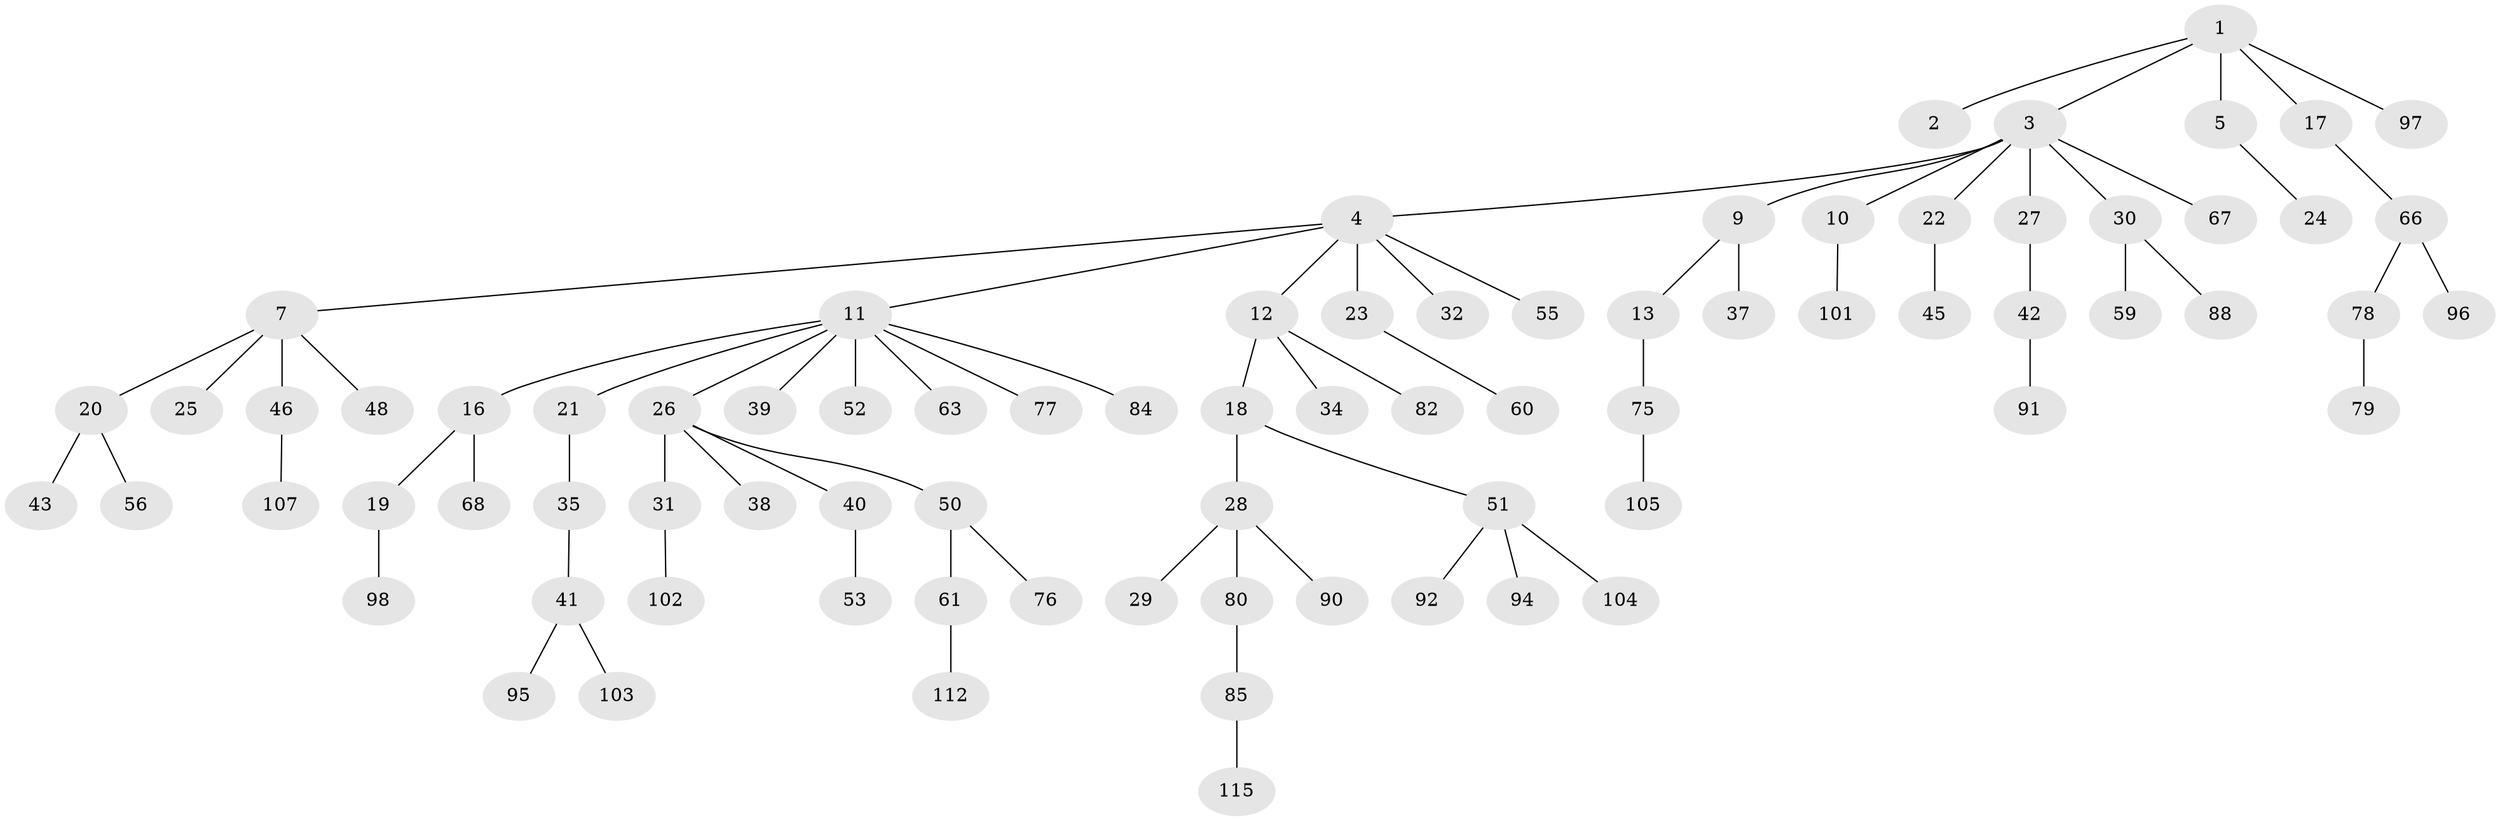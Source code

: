 // original degree distribution, {6: 0.008620689655172414, 1: 0.47413793103448276, 7: 0.008620689655172414, 4: 0.0603448275862069, 3: 0.14655172413793102, 5: 0.017241379310344827, 9: 0.008620689655172414, 2: 0.27586206896551724}
// Generated by graph-tools (version 1.1) at 2025/42/03/06/25 10:42:04]
// undirected, 79 vertices, 78 edges
graph export_dot {
graph [start="1"]
  node [color=gray90,style=filled];
  1 [super="+69"];
  2;
  3 [super="+8"];
  4 [super="+6"];
  5 [super="+113"];
  7 [super="+14"];
  9;
  10 [super="+58"];
  11 [super="+57"];
  12 [super="+15"];
  13 [super="+44"];
  16 [super="+54"];
  17 [super="+111"];
  18;
  19;
  20 [super="+110"];
  21 [super="+70"];
  22 [super="+72"];
  23 [super="+47"];
  24;
  25;
  26 [super="+36"];
  27 [super="+81"];
  28 [super="+74"];
  29;
  30 [super="+65"];
  31 [super="+33"];
  32;
  34;
  35;
  37;
  38 [super="+114"];
  39;
  40;
  41 [super="+86"];
  42 [super="+87"];
  43;
  45 [super="+49"];
  46;
  48 [super="+89"];
  50 [super="+73"];
  51 [super="+93"];
  52 [super="+99"];
  53;
  55;
  56;
  59;
  60 [super="+62"];
  61 [super="+64"];
  63;
  66 [super="+71"];
  67;
  68 [super="+100"];
  75 [super="+106"];
  76;
  77;
  78;
  79;
  80 [super="+83"];
  82 [super="+109"];
  84;
  85;
  88;
  90;
  91;
  92;
  94;
  95;
  96;
  97;
  98 [super="+108"];
  101;
  102;
  103 [super="+116"];
  104;
  105;
  107;
  112;
  115;
  1 -- 2;
  1 -- 3;
  1 -- 5;
  1 -- 17;
  1 -- 97;
  3 -- 4;
  3 -- 9;
  3 -- 22;
  3 -- 27;
  3 -- 30;
  3 -- 67;
  3 -- 10;
  4 -- 11;
  4 -- 12;
  4 -- 32;
  4 -- 55;
  4 -- 7;
  4 -- 23;
  5 -- 24;
  7 -- 20;
  7 -- 25;
  7 -- 46;
  7 -- 48;
  9 -- 13;
  9 -- 37;
  10 -- 101;
  11 -- 16;
  11 -- 21;
  11 -- 26;
  11 -- 39;
  11 -- 52;
  11 -- 77;
  11 -- 84;
  11 -- 63;
  12 -- 18;
  12 -- 82;
  12 -- 34;
  13 -- 75;
  16 -- 19;
  16 -- 68;
  17 -- 66;
  18 -- 28;
  18 -- 51;
  19 -- 98;
  20 -- 43;
  20 -- 56;
  21 -- 35;
  22 -- 45;
  23 -- 60;
  26 -- 31;
  26 -- 40;
  26 -- 50;
  26 -- 38;
  27 -- 42;
  28 -- 29;
  28 -- 90;
  28 -- 80;
  30 -- 59;
  30 -- 88;
  31 -- 102;
  35 -- 41;
  40 -- 53;
  41 -- 95;
  41 -- 103;
  42 -- 91;
  46 -- 107;
  50 -- 61;
  50 -- 76;
  51 -- 92;
  51 -- 94;
  51 -- 104;
  61 -- 112;
  66 -- 96;
  66 -- 78;
  75 -- 105;
  78 -- 79;
  80 -- 85;
  85 -- 115;
}
